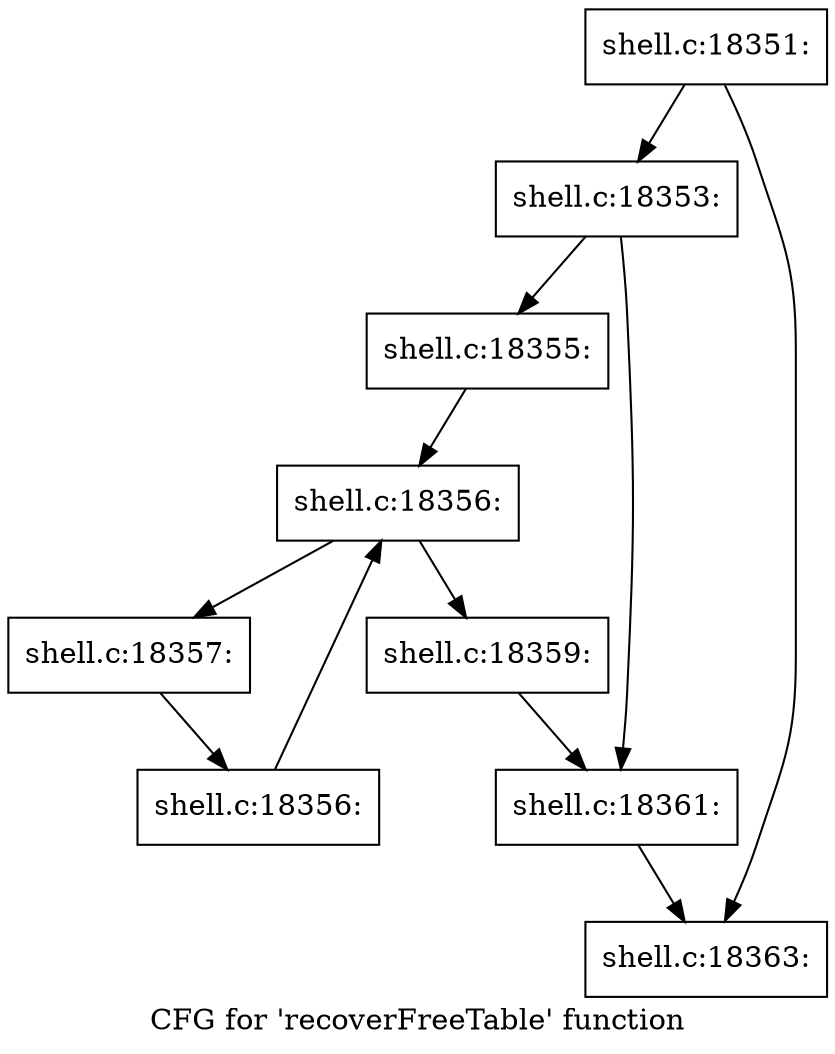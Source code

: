 digraph "CFG for 'recoverFreeTable' function" {
	label="CFG for 'recoverFreeTable' function";

	Node0x56027716c320 [shape=record,label="{shell.c:18351:}"];
	Node0x56027716c320 -> Node0x560276dc9410;
	Node0x56027716c320 -> Node0x560276dc9460;
	Node0x560276dc9410 [shape=record,label="{shell.c:18353:}"];
	Node0x560276dc9410 -> Node0x5602771a1da0;
	Node0x560276dc9410 -> Node0x5602771a1df0;
	Node0x5602771a1da0 [shape=record,label="{shell.c:18355:}"];
	Node0x5602771a1da0 -> Node0x5602771a25e0;
	Node0x5602771a25e0 [shape=record,label="{shell.c:18356:}"];
	Node0x5602771a25e0 -> Node0x5602771a2800;
	Node0x5602771a25e0 -> Node0x5602771a2430;
	Node0x5602771a2800 [shape=record,label="{shell.c:18357:}"];
	Node0x5602771a2800 -> Node0x5602771a2770;
	Node0x5602771a2770 [shape=record,label="{shell.c:18356:}"];
	Node0x5602771a2770 -> Node0x5602771a25e0;
	Node0x5602771a2430 [shape=record,label="{shell.c:18359:}"];
	Node0x5602771a2430 -> Node0x5602771a1df0;
	Node0x5602771a1df0 [shape=record,label="{shell.c:18361:}"];
	Node0x5602771a1df0 -> Node0x560276dc9460;
	Node0x560276dc9460 [shape=record,label="{shell.c:18363:}"];
}
